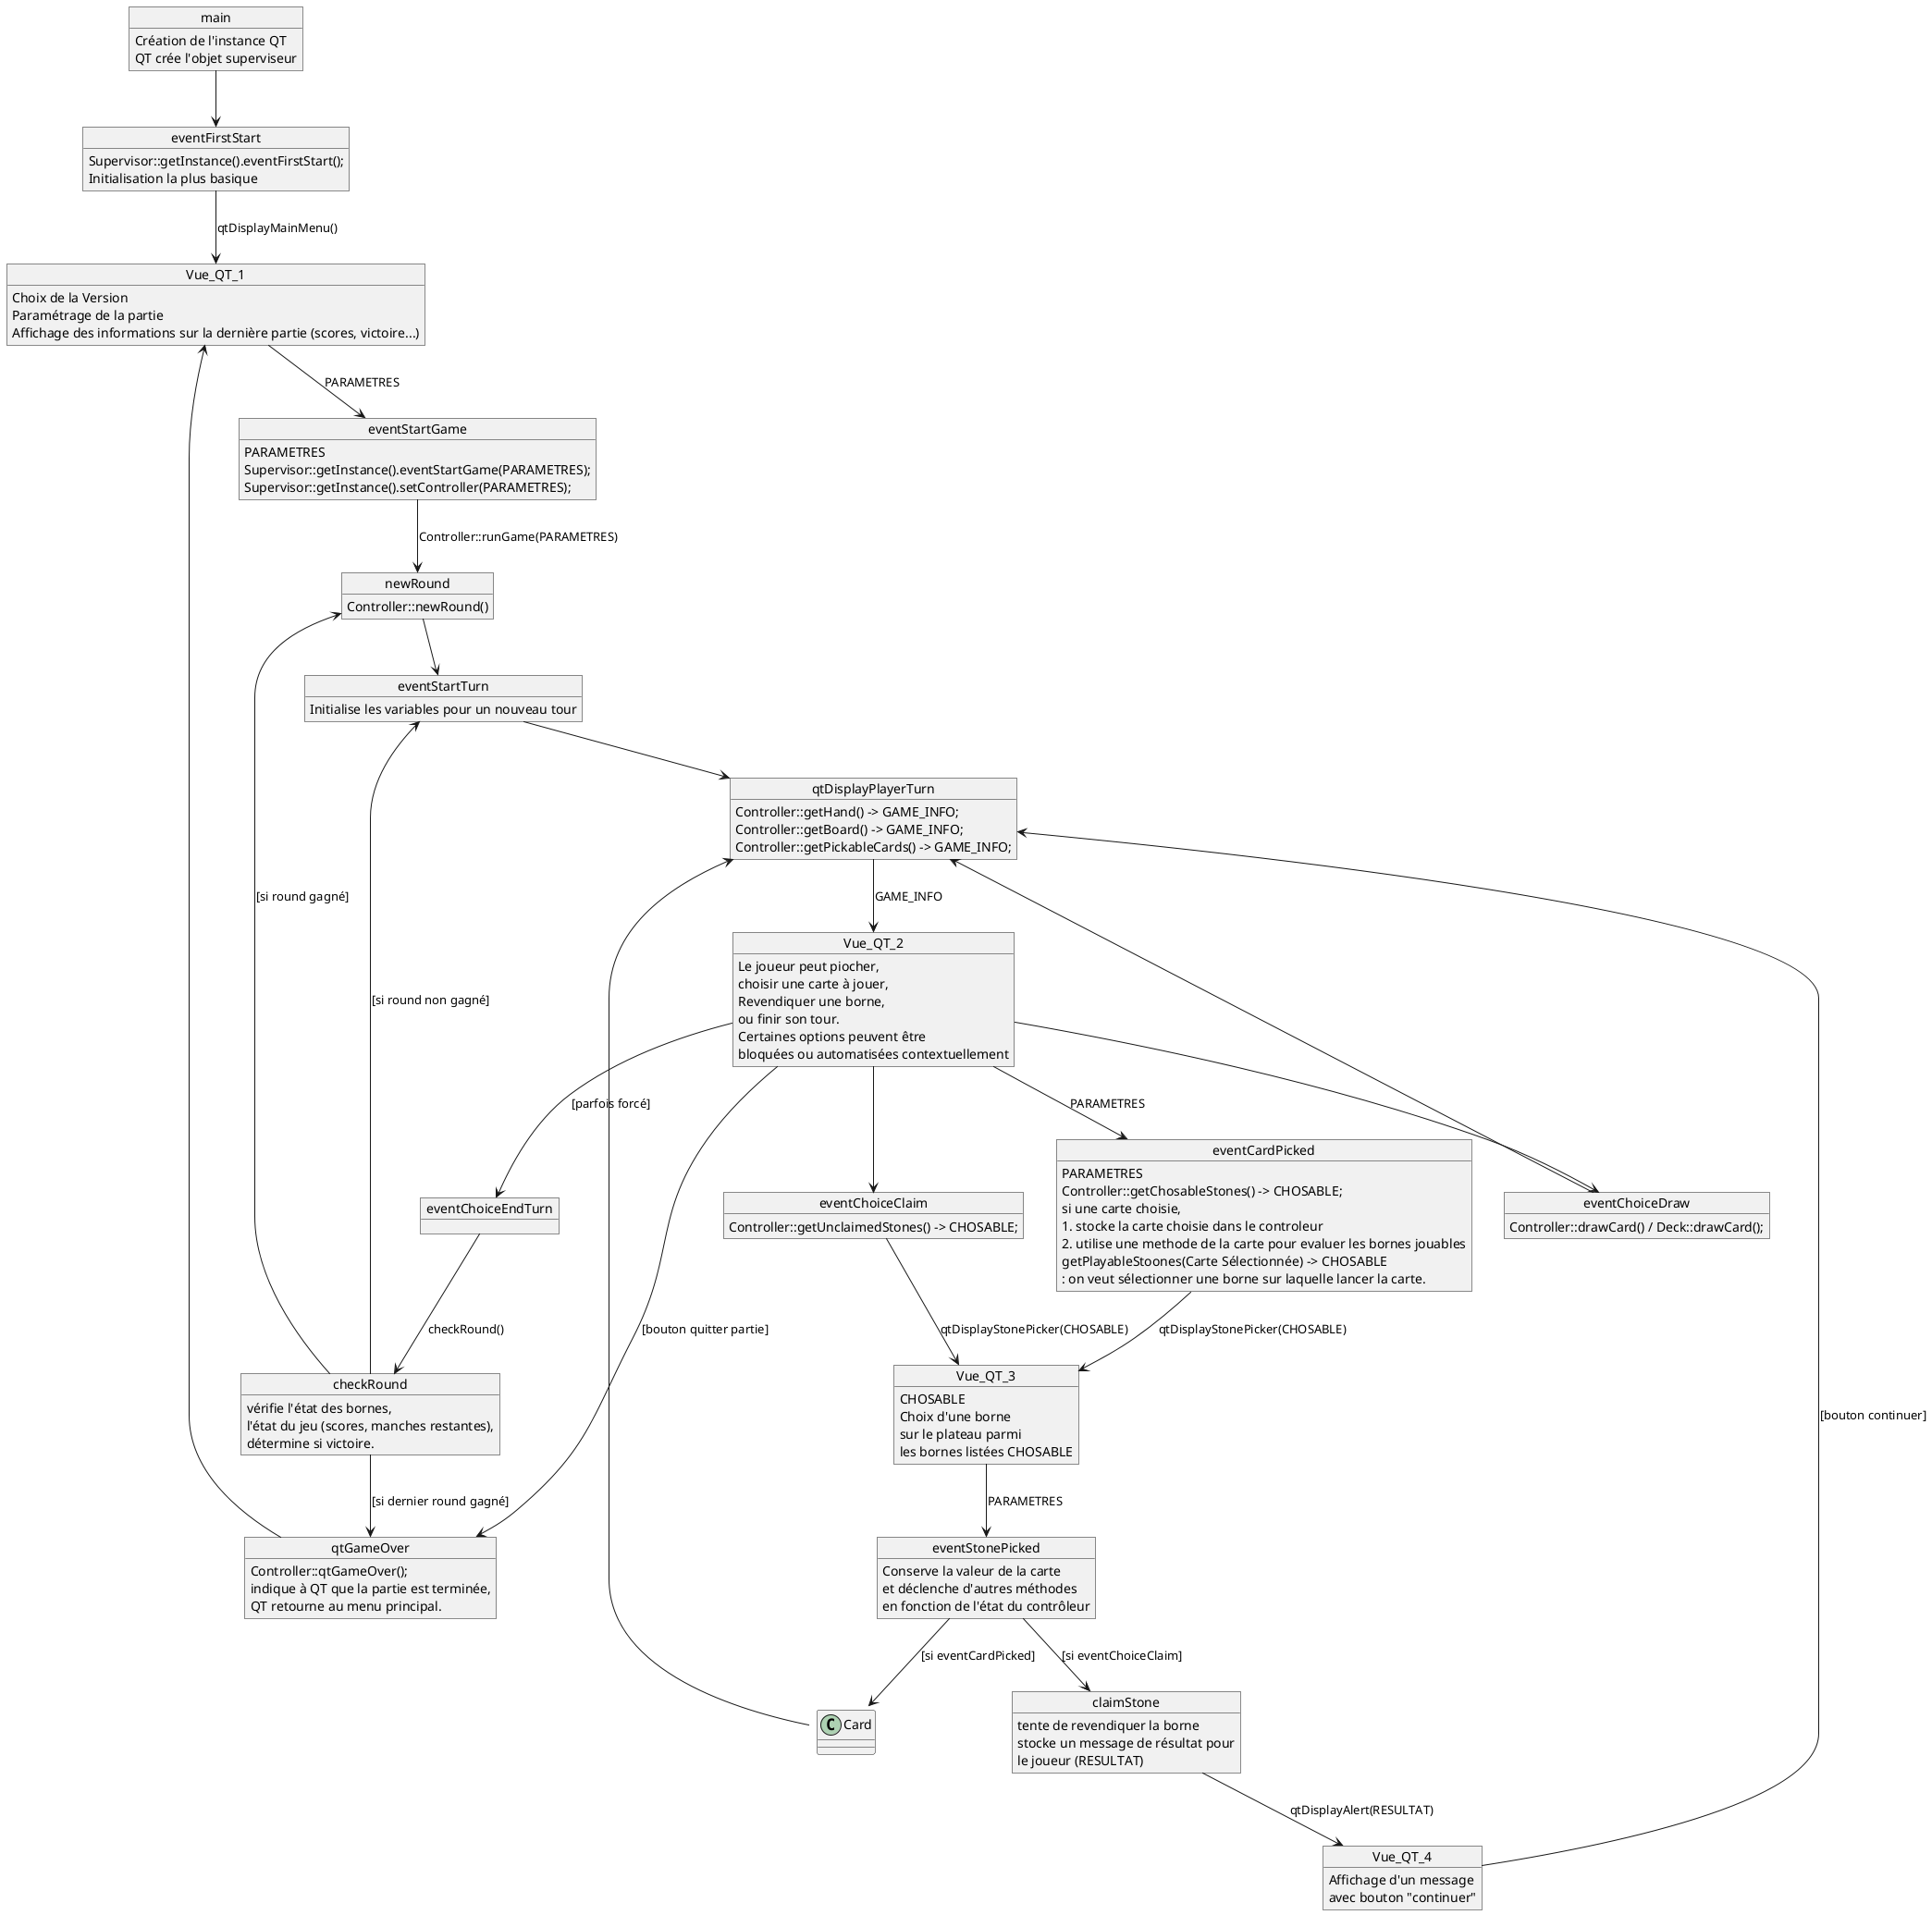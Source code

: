 @startuml Evenements

''' VUES '''

object Vue_QT_1 {
    Choix de la Version
    Paramétrage de la partie
    Affichage des informations sur la dernière partie (scores, victoire...)
}

object Vue_QT_2 {
    Le joueur peut piocher,
    choisir une carte à jouer,
    Revendiquer une borne,
    ou finir son tour.
    Certaines options peuvent être
    bloquées ou automatisées contextuellement
}
object Vue_QT_3 {
    CHOSABLE
    Choix d'une borne
    sur le plateau parmi
    les bornes listées CHOSABLE
}

object Vue_QT_4 {
    Affichage d'un message
    avec bouton "continuer"
}

''' événements '''

object main {
    Création de l'instance QT
    QT crée l'objet superviseur
}

object eventFirstStart {
    Supervisor::getInstance().eventFirstStart();
    Initialisation la plus basique
}

object eventStartGame {
    PARAMETRES
    Supervisor::getInstance().eventStartGame(PARAMETRES);
    Supervisor::getInstance().setController(PARAMETRES);
}

object newRound {
    Controller::newRound()
}

object eventStartTurn {
    Initialise les variables pour un nouveau tour
}

object checkRound {
    vérifie l'état des bornes,
    l'état du jeu (scores, manches restantes),
    détermine si victoire.
}

object eventCardPicked {
    PARAMETRES
    Controller::getChosableStones() -> CHOSABLE;
    si une carte choisie, 
        1. stocke la carte choisie dans le controleur
        2. utilise une methode de la carte pour evaluer les bornes jouables 
        getPlayableStoones(Carte Sélectionnée) -> CHOSABLE
        : on veut sélectionner une borne sur laquelle lancer la carte.
}

object eventChoiceClaim {
    Controller::getUnclaimedStones() -> CHOSABLE;
}

object claimStone {
    tente de revendiquer la borne
    stocke un message de résultat pour
    le joueur (RESULTAT)
}

object eventStonePicked {
    Conserve la valeur de la carte
    et déclenche d'autres méthodes
    en fonction de l'état du contrôleur
}

object eventChoiceEndTurn {

}

object qtDisplayPlayerTurn {
    Controller::getHand() -> GAME_INFO;
    Controller::getBoard() -> GAME_INFO;
    Controller::getPickableCards() -> GAME_INFO;
}

object eventChoiceDraw {
    Controller::drawCard() / Deck::drawCard();
}

object qtGameOver {
    Controller::qtGameOver();
    indique à QT que la partie est terminée,
    QT retourne au menu principal.
}

''' FLECHES '''
main --> eventFirstStart

''' BOUCLE PRINCIPALE '''
eventFirstStart --> Vue_QT_1 : qtDisplayMainMenu()
Vue_QT_1 --> eventStartGame : PARAMETRES
eventStartGame --> newRound : Controller::runGame(PARAMETRES)
newRound --> eventStartTurn
qtDisplayPlayerTurn --> Vue_QT_2 : GAME_INFO
qtGameOver --> Vue_QT_1

''' checkRound '''
checkRound --> newRound : [si round gagné]
checkRound --> qtGameOver : [si dernier round gagné]
checkRound --> eventStartTurn : [si round non gagné]

''' EVENEMENTS DE JEU '''
Vue_QT_2 --> eventChoiceEndTurn : [parfois forcé]
Vue_QT_2 --> eventChoiceDraw
Vue_QT_2 --> eventChoiceClaim
Vue_QT_2 --> eventCardPicked : PARAMETRES

eventCardPicked --> Vue_QT_3 : qtDisplayStonePicker(CHOSABLE)
Vue_QT_3 --> eventStonePicked : PARAMETRES
eventStonePicked --> Card::activate : [si eventCardPicked]
eventStonePicked --> claimStone : [si eventChoiceClaim]
claimStone --> Vue_QT_4 : qtDisplayAlert(RESULTAT)
eventChoiceClaim --> Vue_QT_3 : qtDisplayStonePicker(CHOSABLE)

''' qtDisplayPlayerTurn '''
Card::activate --> qtDisplayPlayerTurn
eventStartTurn --> qtDisplayPlayerTurn
eventChoiceDraw --> qtDisplayPlayerTurn
Vue_QT_4 --> qtDisplayPlayerTurn : [bouton continuer]

''' QUITTER '''
eventChoiceEndTurn --> checkRound : checkRound()
Vue_QT_2 --> qtGameOver : [bouton quitter partie]